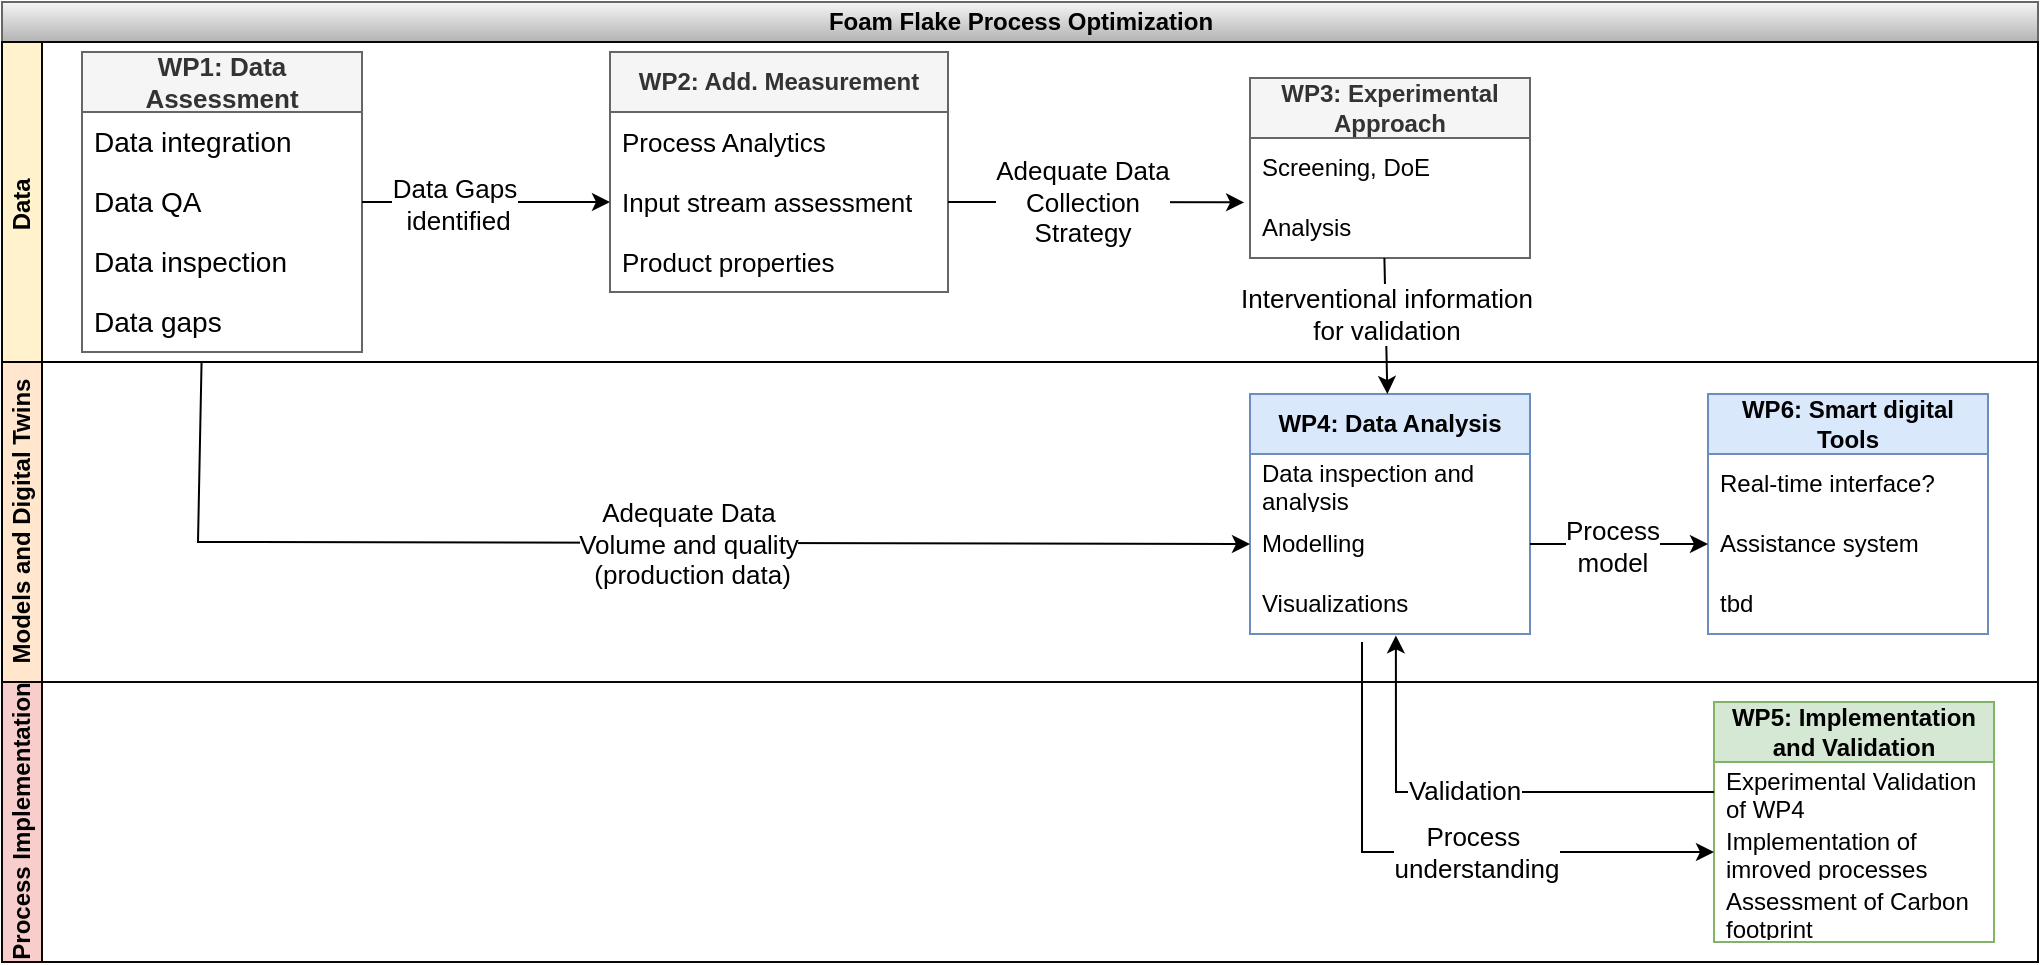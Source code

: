 <mxfile version="21.5.0" type="github">
  <diagram name="Seite-1" id="T41aPdBwzsHv2q6OGj34">
    <mxGraphModel dx="1318" dy="827" grid="1" gridSize="10" guides="1" tooltips="1" connect="1" arrows="1" fold="1" page="1" pageScale="1" pageWidth="1169" pageHeight="827" math="0" shadow="0">
      <root>
        <mxCell id="0" />
        <mxCell id="1" parent="0" />
        <mxCell id="BkMjcw45u_y2mt4G_aN7-1" value="Foam Flake Process Optimization" style="swimlane;childLayout=stackLayout;resizeParent=1;resizeParentMax=0;horizontal=1;startSize=20;horizontalStack=0;html=1;fillColor=#f5f5f5;strokeColor=#666666;gradientColor=#b3b3b3;" parent="1" vertex="1">
          <mxGeometry x="122" y="100" width="1018" height="480" as="geometry" />
        </mxCell>
        <mxCell id="BkMjcw45u_y2mt4G_aN7-2" value="Data&amp;nbsp;" style="swimlane;startSize=20;horizontal=0;html=1;fillColor=#fff2cc;strokeColor=#080703;" parent="BkMjcw45u_y2mt4G_aN7-1" vertex="1">
          <mxGeometry y="20" width="1018" height="160" as="geometry" />
        </mxCell>
        <mxCell id="BkMjcw45u_y2mt4G_aN7-9" value="&lt;b style=&quot;font-size: 13px;&quot;&gt;WP1: Data Assessment&lt;/b&gt;" style="swimlane;fontStyle=0;childLayout=stackLayout;horizontal=1;startSize=30;horizontalStack=0;resizeParent=1;resizeParentMax=0;resizeLast=0;collapsible=1;marginBottom=0;whiteSpace=wrap;html=1;fillColor=#f5f5f5;fontColor=#333333;strokeColor=#666666;fontSize=13;" parent="BkMjcw45u_y2mt4G_aN7-2" vertex="1">
          <mxGeometry x="40" y="5" width="140" height="150" as="geometry" />
        </mxCell>
        <mxCell id="BkMjcw45u_y2mt4G_aN7-10" value="Data integration" style="text;strokeColor=none;fillColor=none;align=left;verticalAlign=middle;spacingLeft=4;spacingRight=4;overflow=hidden;points=[[0,0.5],[1,0.5]];portConstraint=eastwest;rotatable=0;whiteSpace=wrap;html=1;fontSize=14;" parent="BkMjcw45u_y2mt4G_aN7-9" vertex="1">
          <mxGeometry y="30" width="140" height="30" as="geometry" />
        </mxCell>
        <mxCell id="BkMjcw45u_y2mt4G_aN7-11" value="Data QA" style="text;strokeColor=none;fillColor=none;align=left;verticalAlign=middle;spacingLeft=4;spacingRight=4;overflow=hidden;points=[[0,0.5],[1,0.5]];portConstraint=eastwest;rotatable=0;whiteSpace=wrap;html=1;fontSize=14;" parent="BkMjcw45u_y2mt4G_aN7-9" vertex="1">
          <mxGeometry y="60" width="140" height="30" as="geometry" />
        </mxCell>
        <mxCell id="BkMjcw45u_y2mt4G_aN7-12" value="Data inspection" style="text;strokeColor=none;fillColor=none;align=left;verticalAlign=middle;spacingLeft=4;spacingRight=4;overflow=hidden;points=[[0,0.5],[1,0.5]];portConstraint=eastwest;rotatable=0;whiteSpace=wrap;html=1;fontSize=14;" parent="BkMjcw45u_y2mt4G_aN7-9" vertex="1">
          <mxGeometry y="90" width="140" height="30" as="geometry" />
        </mxCell>
        <mxCell id="BkMjcw45u_y2mt4G_aN7-13" value="Data gaps" style="text;strokeColor=none;fillColor=none;align=left;verticalAlign=middle;spacingLeft=4;spacingRight=4;overflow=hidden;points=[[0,0.5],[1,0.5]];portConstraint=eastwest;rotatable=0;whiteSpace=wrap;html=1;fontSize=14;" parent="BkMjcw45u_y2mt4G_aN7-9" vertex="1">
          <mxGeometry y="120" width="140" height="30" as="geometry" />
        </mxCell>
        <mxCell id="BkMjcw45u_y2mt4G_aN7-15" value="&lt;b&gt;WP2: Add. Measurement&lt;/b&gt;" style="swimlane;fontStyle=0;childLayout=stackLayout;horizontal=1;startSize=30;horizontalStack=0;resizeParent=1;resizeParentMax=0;resizeLast=0;collapsible=1;marginBottom=0;whiteSpace=wrap;html=1;fillColor=#f5f5f5;fontColor=#333333;strokeColor=#666666;" parent="BkMjcw45u_y2mt4G_aN7-2" vertex="1">
          <mxGeometry x="304" y="5" width="169" height="120" as="geometry" />
        </mxCell>
        <mxCell id="BkMjcw45u_y2mt4G_aN7-16" value="Process Analytics" style="text;strokeColor=none;fillColor=none;align=left;verticalAlign=middle;spacingLeft=4;spacingRight=4;overflow=hidden;points=[[0,0.5],[1,0.5]];portConstraint=eastwest;rotatable=0;whiteSpace=wrap;html=1;fontSize=13;" parent="BkMjcw45u_y2mt4G_aN7-15" vertex="1">
          <mxGeometry y="30" width="169" height="30" as="geometry" />
        </mxCell>
        <mxCell id="BkMjcw45u_y2mt4G_aN7-17" value="Input stream assessment" style="text;strokeColor=none;fillColor=none;align=left;verticalAlign=middle;spacingLeft=4;spacingRight=4;overflow=hidden;points=[[0,0.5],[1,0.5]];portConstraint=eastwest;rotatable=0;whiteSpace=wrap;html=1;fontSize=13;" parent="BkMjcw45u_y2mt4G_aN7-15" vertex="1">
          <mxGeometry y="60" width="169" height="30" as="geometry" />
        </mxCell>
        <mxCell id="BkMjcw45u_y2mt4G_aN7-18" value="Product properties" style="text;strokeColor=none;fillColor=none;align=left;verticalAlign=middle;spacingLeft=4;spacingRight=4;overflow=hidden;points=[[0,0.5],[1,0.5]];portConstraint=eastwest;rotatable=0;whiteSpace=wrap;html=1;fontSize=13;" parent="BkMjcw45u_y2mt4G_aN7-15" vertex="1">
          <mxGeometry y="90" width="169" height="30" as="geometry" />
        </mxCell>
        <mxCell id="BkMjcw45u_y2mt4G_aN7-22" value="&lt;b&gt;WP3: Experimental Approach&lt;/b&gt;" style="swimlane;fontStyle=0;childLayout=stackLayout;horizontal=1;startSize=30;horizontalStack=0;resizeParent=1;resizeParentMax=0;resizeLast=0;collapsible=1;marginBottom=0;whiteSpace=wrap;html=1;fillColor=#f5f5f5;fontColor=#333333;strokeColor=#666666;" parent="BkMjcw45u_y2mt4G_aN7-2" vertex="1">
          <mxGeometry x="624" y="18" width="140" height="90" as="geometry" />
        </mxCell>
        <mxCell id="BkMjcw45u_y2mt4G_aN7-23" value="Screening, DoE" style="text;strokeColor=none;fillColor=none;align=left;verticalAlign=middle;spacingLeft=4;spacingRight=4;overflow=hidden;points=[[0,0.5],[1,0.5]];portConstraint=eastwest;rotatable=0;whiteSpace=wrap;html=1;" parent="BkMjcw45u_y2mt4G_aN7-22" vertex="1">
          <mxGeometry y="30" width="140" height="30" as="geometry" />
        </mxCell>
        <mxCell id="BkMjcw45u_y2mt4G_aN7-24" value="Analysis" style="text;strokeColor=none;fillColor=none;align=left;verticalAlign=middle;spacingLeft=4;spacingRight=4;overflow=hidden;points=[[0,0.5],[1,0.5]];portConstraint=eastwest;rotatable=0;whiteSpace=wrap;html=1;" parent="BkMjcw45u_y2mt4G_aN7-22" vertex="1">
          <mxGeometry y="60" width="140" height="30" as="geometry" />
        </mxCell>
        <mxCell id="BkMjcw45u_y2mt4G_aN7-47" value="" style="edgeStyle=orthogonalEdgeStyle;rounded=0;orthogonalLoop=1;jettySize=auto;html=1;entryX=0;entryY=0.5;entryDx=0;entryDy=0;" parent="BkMjcw45u_y2mt4G_aN7-2" source="BkMjcw45u_y2mt4G_aN7-11" target="BkMjcw45u_y2mt4G_aN7-17" edge="1">
          <mxGeometry relative="1" as="geometry" />
        </mxCell>
        <mxCell id="BkMjcw45u_y2mt4G_aN7-48" value="Data Gaps&lt;br style=&quot;font-size: 13px;&quot;&gt;&amp;nbsp;identified" style="edgeLabel;html=1;align=center;verticalAlign=middle;resizable=0;points=[];fontSize=13;" parent="BkMjcw45u_y2mt4G_aN7-47" vertex="1" connectable="0">
          <mxGeometry x="-0.265" y="-1" relative="1" as="geometry">
            <mxPoint as="offset" />
          </mxGeometry>
        </mxCell>
        <mxCell id="BkMjcw45u_y2mt4G_aN7-53" value="" style="endArrow=classic;html=1;rounded=0;entryX=-0.021;entryY=0.073;entryDx=0;entryDy=0;entryPerimeter=0;exitX=1;exitY=0.5;exitDx=0;exitDy=0;" parent="BkMjcw45u_y2mt4G_aN7-2" source="BkMjcw45u_y2mt4G_aN7-17" target="BkMjcw45u_y2mt4G_aN7-24" edge="1">
          <mxGeometry width="50" height="50" relative="1" as="geometry">
            <mxPoint x="330" y="270" as="sourcePoint" />
            <mxPoint x="380" y="220" as="targetPoint" />
          </mxGeometry>
        </mxCell>
        <mxCell id="BkMjcw45u_y2mt4G_aN7-54" value="Adequate Data&lt;br style=&quot;font-size: 13px;&quot;&gt;Collection&lt;br style=&quot;font-size: 13px;&quot;&gt;Strategy" style="edgeLabel;html=1;align=center;verticalAlign=middle;resizable=0;points=[];fontSize=13;" parent="BkMjcw45u_y2mt4G_aN7-53" vertex="1" connectable="0">
          <mxGeometry x="-0.275" relative="1" as="geometry">
            <mxPoint x="13" as="offset" />
          </mxGeometry>
        </mxCell>
        <mxCell id="BkMjcw45u_y2mt4G_aN7-3" value="Models and Digital Twins" style="swimlane;startSize=20;horizontal=0;html=1;fillColor=#ffe6cc;strokeColor=#000000;" parent="BkMjcw45u_y2mt4G_aN7-1" vertex="1">
          <mxGeometry y="180" width="1018" height="160" as="geometry" />
        </mxCell>
        <mxCell id="BkMjcw45u_y2mt4G_aN7-27" value="&lt;b&gt;WP6: Smart digital Tools&lt;/b&gt;" style="swimlane;fontStyle=0;childLayout=stackLayout;horizontal=1;startSize=30;horizontalStack=0;resizeParent=1;resizeParentMax=0;resizeLast=0;collapsible=1;marginBottom=0;whiteSpace=wrap;html=1;fillColor=#dae8fc;strokeColor=#6c8ebf;" parent="BkMjcw45u_y2mt4G_aN7-3" vertex="1">
          <mxGeometry x="853" y="16" width="140" height="120" as="geometry" />
        </mxCell>
        <mxCell id="BkMjcw45u_y2mt4G_aN7-31" value="Real-time interface?" style="text;strokeColor=none;fillColor=none;align=left;verticalAlign=middle;spacingLeft=4;spacingRight=4;overflow=hidden;points=[[0,0.5],[1,0.5]];portConstraint=eastwest;rotatable=0;whiteSpace=wrap;html=1;" parent="BkMjcw45u_y2mt4G_aN7-27" vertex="1">
          <mxGeometry y="30" width="140" height="30" as="geometry" />
        </mxCell>
        <mxCell id="BkMjcw45u_y2mt4G_aN7-28" value="Assistance system" style="text;strokeColor=none;fillColor=none;align=left;verticalAlign=middle;spacingLeft=4;spacingRight=4;overflow=hidden;points=[[0,0.5],[1,0.5]];portConstraint=eastwest;rotatable=0;whiteSpace=wrap;html=1;" parent="BkMjcw45u_y2mt4G_aN7-27" vertex="1">
          <mxGeometry y="60" width="140" height="30" as="geometry" />
        </mxCell>
        <mxCell id="BkMjcw45u_y2mt4G_aN7-29" value="tbd" style="text;strokeColor=none;fillColor=none;align=left;verticalAlign=middle;spacingLeft=4;spacingRight=4;overflow=hidden;points=[[0,0.5],[1,0.5]];portConstraint=eastwest;rotatable=0;whiteSpace=wrap;html=1;" parent="BkMjcw45u_y2mt4G_aN7-27" vertex="1">
          <mxGeometry y="90" width="140" height="30" as="geometry" />
        </mxCell>
        <mxCell id="BkMjcw45u_y2mt4G_aN7-40" value="&lt;b&gt;WP4: Data Analysis&lt;/b&gt;" style="swimlane;fontStyle=0;childLayout=stackLayout;horizontal=1;startSize=30;horizontalStack=0;resizeParent=1;resizeParentMax=0;resizeLast=0;collapsible=1;marginBottom=0;whiteSpace=wrap;html=1;fillColor=#dae8fc;strokeColor=#6c8ebf;" parent="BkMjcw45u_y2mt4G_aN7-3" vertex="1">
          <mxGeometry x="624" y="16" width="140" height="120" as="geometry" />
        </mxCell>
        <mxCell id="BkMjcw45u_y2mt4G_aN7-41" value="Data inspection and analysis" style="text;strokeColor=none;fillColor=none;align=left;verticalAlign=middle;spacingLeft=4;spacingRight=4;overflow=hidden;points=[[0,0.5],[1,0.5]];portConstraint=eastwest;rotatable=0;whiteSpace=wrap;html=1;" parent="BkMjcw45u_y2mt4G_aN7-40" vertex="1">
          <mxGeometry y="30" width="140" height="30" as="geometry" />
        </mxCell>
        <mxCell id="BkMjcw45u_y2mt4G_aN7-42" value="Modelling" style="text;strokeColor=none;fillColor=none;align=left;verticalAlign=middle;spacingLeft=4;spacingRight=4;overflow=hidden;points=[[0,0.5],[1,0.5]];portConstraint=eastwest;rotatable=0;whiteSpace=wrap;html=1;" parent="BkMjcw45u_y2mt4G_aN7-40" vertex="1">
          <mxGeometry y="60" width="140" height="30" as="geometry" />
        </mxCell>
        <mxCell id="BkMjcw45u_y2mt4G_aN7-43" value="Visualizations" style="text;strokeColor=none;fillColor=none;align=left;verticalAlign=middle;spacingLeft=4;spacingRight=4;overflow=hidden;points=[[0,0.5],[1,0.5]];portConstraint=eastwest;rotatable=0;whiteSpace=wrap;html=1;" parent="BkMjcw45u_y2mt4G_aN7-40" vertex="1">
          <mxGeometry y="90" width="140" height="30" as="geometry" />
        </mxCell>
        <mxCell id="BkMjcw45u_y2mt4G_aN7-62" value="" style="endArrow=classic;html=1;rounded=0;entryX=0;entryY=0.5;entryDx=0;entryDy=0;exitX=1;exitY=0.5;exitDx=0;exitDy=0;" parent="BkMjcw45u_y2mt4G_aN7-3" source="BkMjcw45u_y2mt4G_aN7-42" target="BkMjcw45u_y2mt4G_aN7-28" edge="1">
          <mxGeometry width="50" height="50" relative="1" as="geometry">
            <mxPoint x="600" y="110" as="sourcePoint" />
            <mxPoint x="650" y="60" as="targetPoint" />
          </mxGeometry>
        </mxCell>
        <mxCell id="BkMjcw45u_y2mt4G_aN7-63" value="Process&lt;br style=&quot;font-size: 13px;&quot;&gt;model" style="edgeLabel;html=1;align=center;verticalAlign=middle;resizable=0;points=[];fontSize=13;" parent="BkMjcw45u_y2mt4G_aN7-62" vertex="1" connectable="0">
          <mxGeometry x="-0.319" y="-1" relative="1" as="geometry">
            <mxPoint x="10" as="offset" />
          </mxGeometry>
        </mxCell>
        <mxCell id="BkMjcw45u_y2mt4G_aN7-4" value="Process Implementation" style="swimlane;startSize=20;horizontal=0;html=1;fillColor=#f8cecc;strokeColor=#0D0606;" parent="BkMjcw45u_y2mt4G_aN7-1" vertex="1">
          <mxGeometry y="340" width="1018" height="140" as="geometry" />
        </mxCell>
        <mxCell id="BkMjcw45u_y2mt4G_aN7-34" value="&lt;b&gt;WP5: Implementation and Validation&lt;/b&gt;" style="swimlane;fontStyle=0;childLayout=stackLayout;horizontal=1;startSize=30;horizontalStack=0;resizeParent=1;resizeParentMax=0;resizeLast=0;collapsible=1;marginBottom=0;whiteSpace=wrap;html=1;fillColor=#d5e8d4;strokeColor=#82b366;" parent="BkMjcw45u_y2mt4G_aN7-4" vertex="1">
          <mxGeometry x="856" y="10" width="140" height="120" as="geometry" />
        </mxCell>
        <mxCell id="BkMjcw45u_y2mt4G_aN7-35" value="Experimental Validation of WP4" style="text;strokeColor=none;fillColor=none;align=left;verticalAlign=middle;spacingLeft=4;spacingRight=4;overflow=hidden;points=[[0,0.5],[1,0.5]];portConstraint=eastwest;rotatable=0;whiteSpace=wrap;html=1;" parent="BkMjcw45u_y2mt4G_aN7-34" vertex="1">
          <mxGeometry y="30" width="140" height="30" as="geometry" />
        </mxCell>
        <mxCell id="BkMjcw45u_y2mt4G_aN7-36" value="Implementation of imroved processes" style="text;strokeColor=none;fillColor=none;align=left;verticalAlign=middle;spacingLeft=4;spacingRight=4;overflow=hidden;points=[[0,0.5],[1,0.5]];portConstraint=eastwest;rotatable=0;whiteSpace=wrap;html=1;" parent="BkMjcw45u_y2mt4G_aN7-34" vertex="1">
          <mxGeometry y="60" width="140" height="30" as="geometry" />
        </mxCell>
        <mxCell id="BkMjcw45u_y2mt4G_aN7-37" value="Assessment of Carbon footprint" style="text;strokeColor=none;fillColor=none;align=left;verticalAlign=middle;spacingLeft=4;spacingRight=4;overflow=hidden;points=[[0,0.5],[1,0.5]];portConstraint=eastwest;rotatable=0;whiteSpace=wrap;html=1;" parent="BkMjcw45u_y2mt4G_aN7-34" vertex="1">
          <mxGeometry y="90" width="140" height="30" as="geometry" />
        </mxCell>
        <mxCell id="BkMjcw45u_y2mt4G_aN7-55" value="" style="endArrow=classic;html=1;rounded=0;exitX=0.427;exitY=1.167;exitDx=0;exitDy=0;exitPerimeter=0;entryX=0;entryY=0.5;entryDx=0;entryDy=0;" parent="BkMjcw45u_y2mt4G_aN7-1" source="BkMjcw45u_y2mt4G_aN7-13" target="BkMjcw45u_y2mt4G_aN7-42" edge="1">
          <mxGeometry width="50" height="50" relative="1" as="geometry">
            <mxPoint x="419" y="259.5" as="sourcePoint" />
            <mxPoint x="520" y="260" as="targetPoint" />
            <Array as="points">
              <mxPoint x="98" y="270" />
            </Array>
          </mxGeometry>
        </mxCell>
        <mxCell id="BkMjcw45u_y2mt4G_aN7-56" value="Adequate Data&lt;br style=&quot;font-size: 13px;&quot;&gt;Volume and quality&lt;br style=&quot;font-size: 13px;&quot;&gt;&amp;nbsp;(production data)" style="edgeLabel;html=1;align=center;verticalAlign=middle;resizable=0;points=[];fontSize=13;" parent="BkMjcw45u_y2mt4G_aN7-55" vertex="1" connectable="0">
          <mxGeometry x="-0.275" relative="1" as="geometry">
            <mxPoint x="111" as="offset" />
          </mxGeometry>
        </mxCell>
        <mxCell id="BkMjcw45u_y2mt4G_aN7-57" value="" style="endArrow=classic;html=1;rounded=0;exitX=0.48;exitY=1;exitDx=0;exitDy=0;exitPerimeter=0;" parent="BkMjcw45u_y2mt4G_aN7-1" source="BkMjcw45u_y2mt4G_aN7-24" target="BkMjcw45u_y2mt4G_aN7-40" edge="1">
          <mxGeometry width="50" height="50" relative="1" as="geometry">
            <mxPoint x="440" y="290" as="sourcePoint" />
            <mxPoint x="490" y="240" as="targetPoint" />
          </mxGeometry>
        </mxCell>
        <mxCell id="BkMjcw45u_y2mt4G_aN7-58" value="Interventional information&lt;br style=&quot;font-size: 13px;&quot;&gt;for validation" style="edgeLabel;html=1;align=center;verticalAlign=middle;resizable=0;points=[];fontSize=13;" parent="BkMjcw45u_y2mt4G_aN7-57" vertex="1" connectable="0">
          <mxGeometry x="-0.354" relative="1" as="geometry">
            <mxPoint y="6" as="offset" />
          </mxGeometry>
        </mxCell>
        <mxCell id="BkMjcw45u_y2mt4G_aN7-64" value="" style="endArrow=classic;html=1;rounded=0;exitX=0;exitY=0.5;exitDx=0;exitDy=0;entryX=0.521;entryY=1.023;entryDx=0;entryDy=0;entryPerimeter=0;" parent="BkMjcw45u_y2mt4G_aN7-1" source="BkMjcw45u_y2mt4G_aN7-35" target="BkMjcw45u_y2mt4G_aN7-43" edge="1">
          <mxGeometry width="50" height="50" relative="1" as="geometry">
            <mxPoint x="600" y="290" as="sourcePoint" />
            <mxPoint x="708" y="330" as="targetPoint" />
            <Array as="points">
              <mxPoint x="697" y="395" />
            </Array>
          </mxGeometry>
        </mxCell>
        <mxCell id="BkMjcw45u_y2mt4G_aN7-65" value="Validation" style="edgeLabel;html=1;align=center;verticalAlign=middle;resizable=0;points=[];fontSize=13;" parent="BkMjcw45u_y2mt4G_aN7-64" vertex="1" connectable="0">
          <mxGeometry x="0.161" y="-1" relative="1" as="geometry">
            <mxPoint x="13" as="offset" />
          </mxGeometry>
        </mxCell>
        <mxCell id="BkMjcw45u_y2mt4G_aN7-59" value="" style="endArrow=classic;html=1;rounded=0;entryX=0;entryY=0.5;entryDx=0;entryDy=0;" parent="BkMjcw45u_y2mt4G_aN7-1" target="BkMjcw45u_y2mt4G_aN7-36" edge="1">
          <mxGeometry width="50" height="50" relative="1" as="geometry">
            <mxPoint x="680" y="320" as="sourcePoint" />
            <mxPoint x="668" y="410" as="targetPoint" />
            <Array as="points">
              <mxPoint x="680" y="425" />
            </Array>
          </mxGeometry>
        </mxCell>
        <mxCell id="BkMjcw45u_y2mt4G_aN7-60" value="Process&amp;nbsp;&lt;br style=&quot;font-size: 13px;&quot;&gt;understanding" style="edgeLabel;html=1;align=center;verticalAlign=middle;resizable=0;points=[];fontSize=13;" parent="BkMjcw45u_y2mt4G_aN7-59" vertex="1" connectable="0">
          <mxGeometry x="0.148" relative="1" as="geometry">
            <mxPoint as="offset" />
          </mxGeometry>
        </mxCell>
      </root>
    </mxGraphModel>
  </diagram>
</mxfile>

